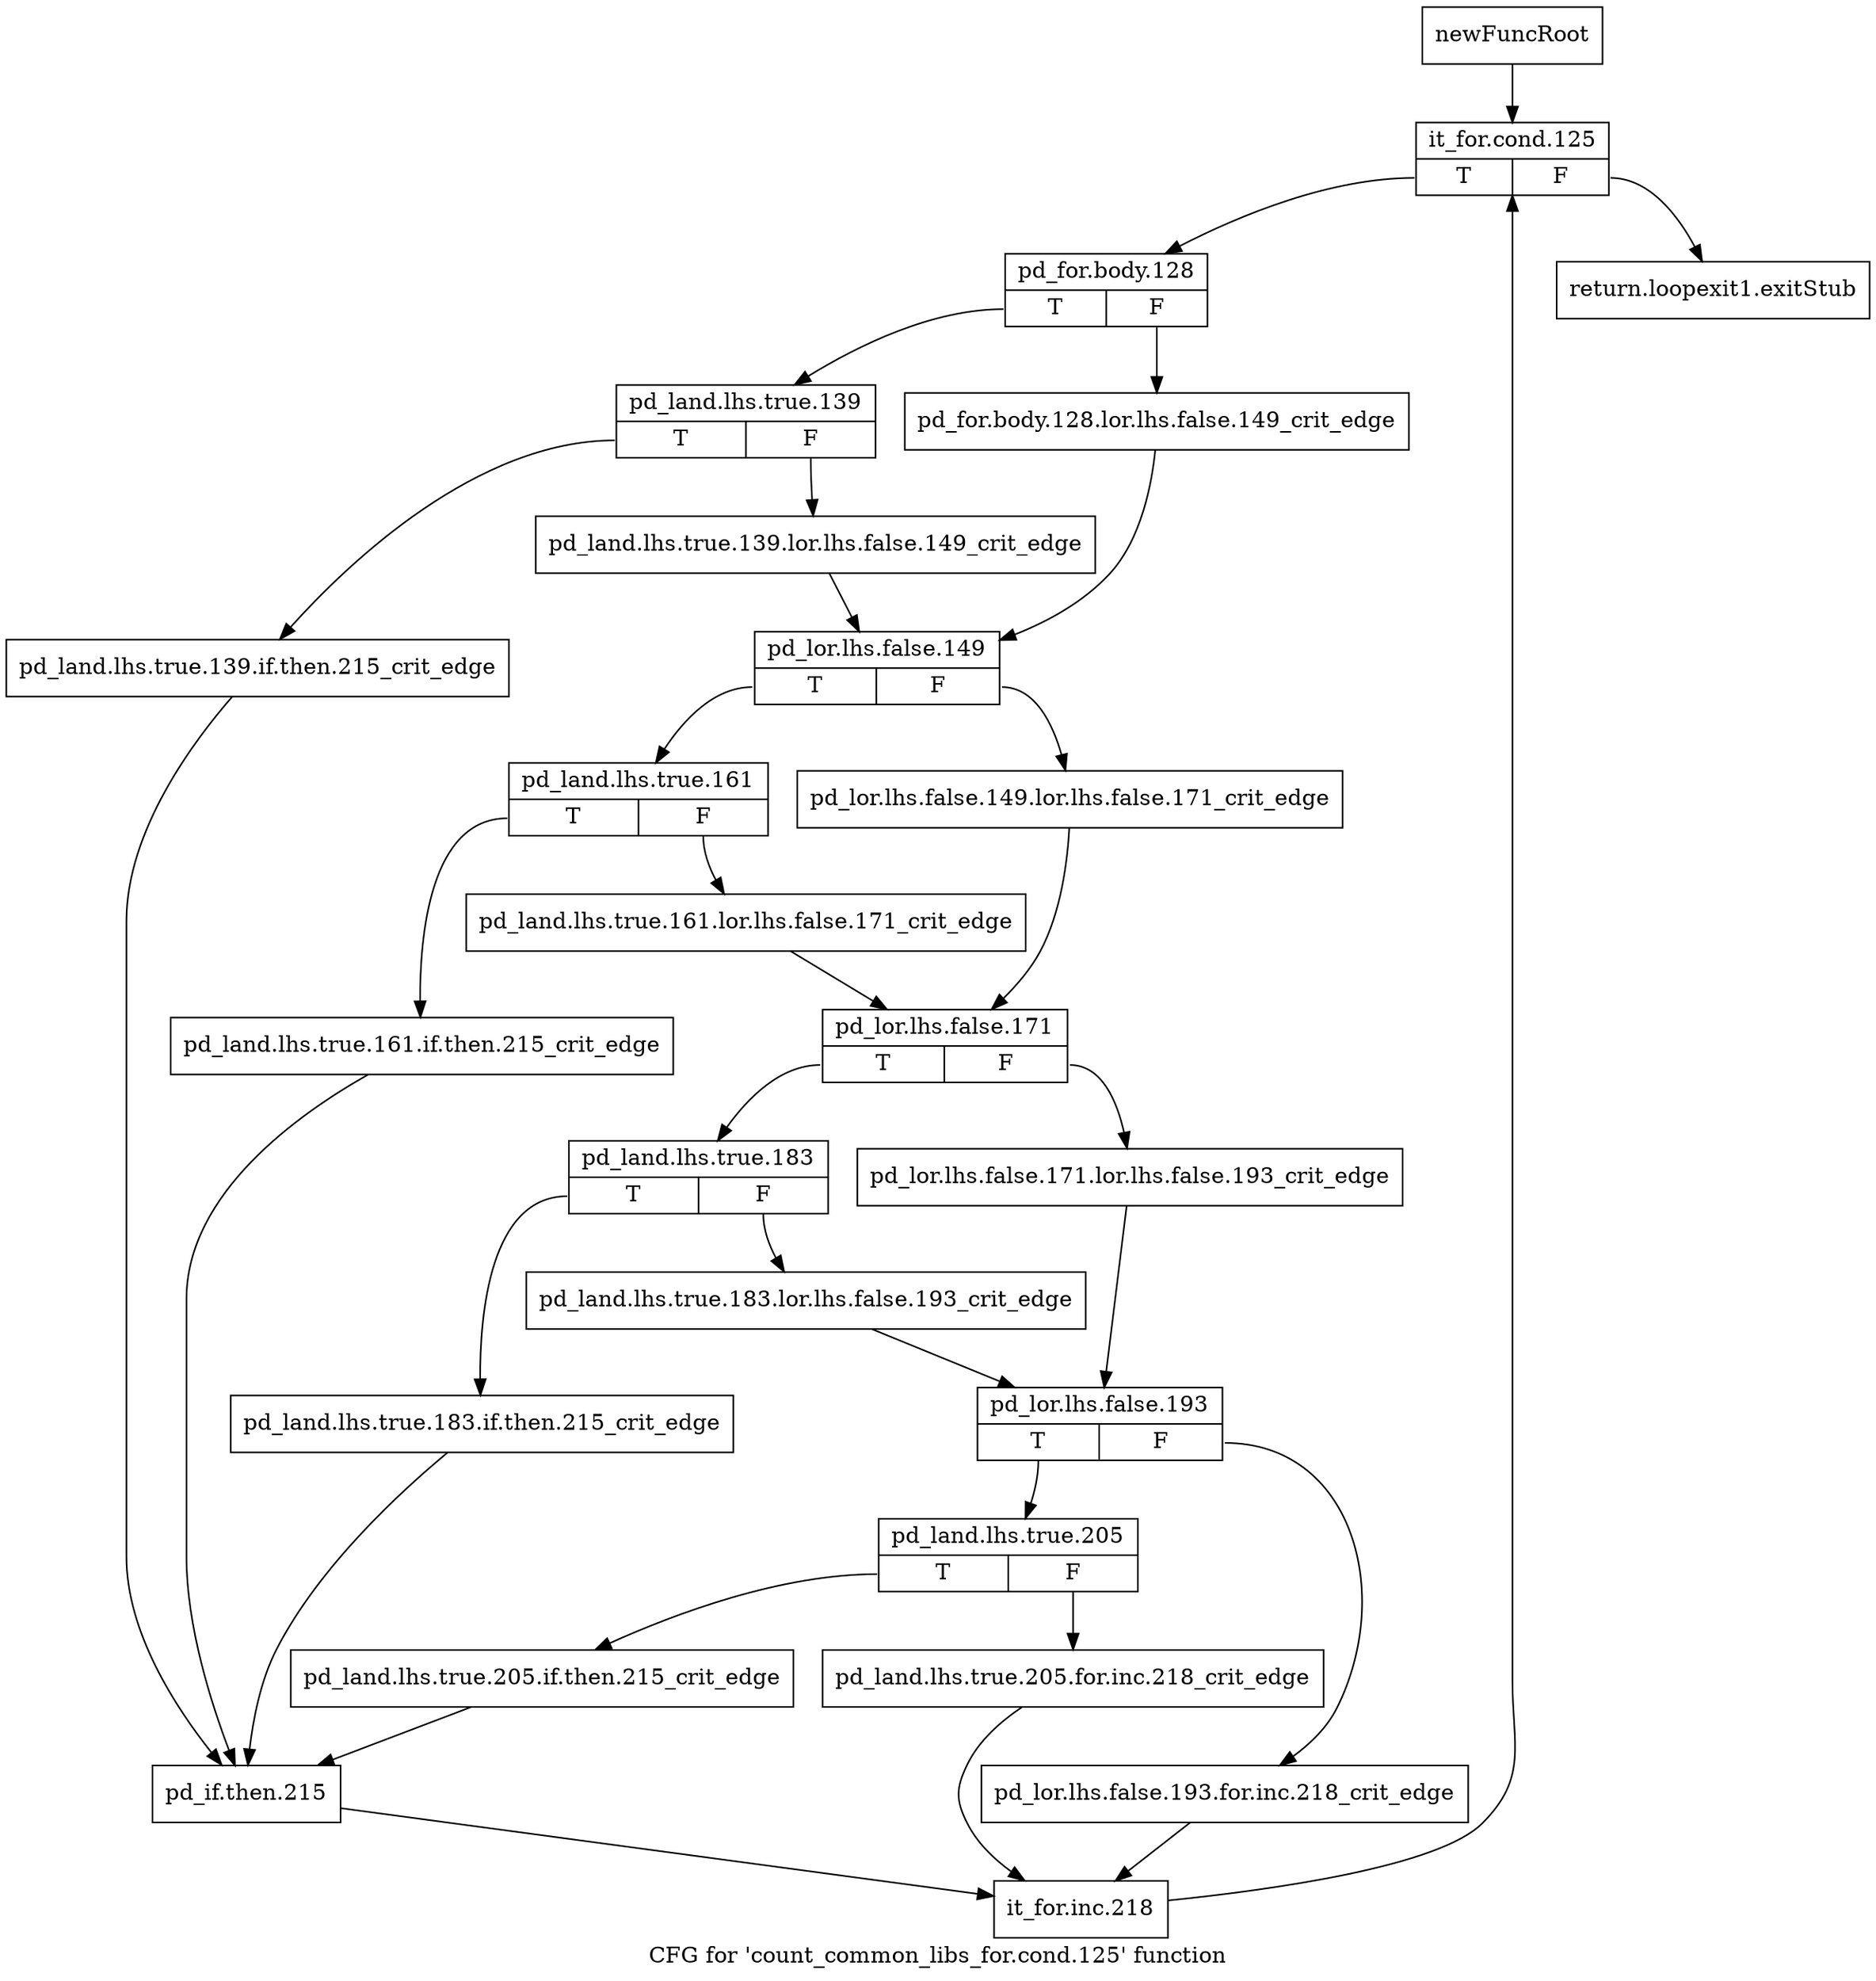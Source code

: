 digraph "CFG for 'count_common_libs_for.cond.125' function" {
	label="CFG for 'count_common_libs_for.cond.125' function";

	Node0x3df74a0 [shape=record,label="{newFuncRoot}"];
	Node0x3df74a0 -> Node0x3df7540;
	Node0x3df74f0 [shape=record,label="{return.loopexit1.exitStub}"];
	Node0x3df7540 [shape=record,label="{it_for.cond.125|{<s0>T|<s1>F}}"];
	Node0x3df7540:s0 -> Node0x3df7590;
	Node0x3df7540:s1 -> Node0x3df74f0;
	Node0x3df7590 [shape=record,label="{pd_for.body.128|{<s0>T|<s1>F}}"];
	Node0x3df7590:s0 -> Node0x3df7630;
	Node0x3df7590:s1 -> Node0x3df75e0;
	Node0x3df75e0 [shape=record,label="{pd_for.body.128.lor.lhs.false.149_crit_edge}"];
	Node0x3df75e0 -> Node0x3df76d0;
	Node0x3df7630 [shape=record,label="{pd_land.lhs.true.139|{<s0>T|<s1>F}}"];
	Node0x3df7630:s0 -> Node0x3df7b80;
	Node0x3df7630:s1 -> Node0x3df7680;
	Node0x3df7680 [shape=record,label="{pd_land.lhs.true.139.lor.lhs.false.149_crit_edge}"];
	Node0x3df7680 -> Node0x3df76d0;
	Node0x3df76d0 [shape=record,label="{pd_lor.lhs.false.149|{<s0>T|<s1>F}}"];
	Node0x3df76d0:s0 -> Node0x3df7770;
	Node0x3df76d0:s1 -> Node0x3df7720;
	Node0x3df7720 [shape=record,label="{pd_lor.lhs.false.149.lor.lhs.false.171_crit_edge}"];
	Node0x3df7720 -> Node0x3df7810;
	Node0x3df7770 [shape=record,label="{pd_land.lhs.true.161|{<s0>T|<s1>F}}"];
	Node0x3df7770:s0 -> Node0x3df7b30;
	Node0x3df7770:s1 -> Node0x3df77c0;
	Node0x3df77c0 [shape=record,label="{pd_land.lhs.true.161.lor.lhs.false.171_crit_edge}"];
	Node0x3df77c0 -> Node0x3df7810;
	Node0x3df7810 [shape=record,label="{pd_lor.lhs.false.171|{<s0>T|<s1>F}}"];
	Node0x3df7810:s0 -> Node0x3df78b0;
	Node0x3df7810:s1 -> Node0x3df7860;
	Node0x3df7860 [shape=record,label="{pd_lor.lhs.false.171.lor.lhs.false.193_crit_edge}"];
	Node0x3df7860 -> Node0x3df7950;
	Node0x3df78b0 [shape=record,label="{pd_land.lhs.true.183|{<s0>T|<s1>F}}"];
	Node0x3df78b0:s0 -> Node0x3df7ae0;
	Node0x3df78b0:s1 -> Node0x3df7900;
	Node0x3df7900 [shape=record,label="{pd_land.lhs.true.183.lor.lhs.false.193_crit_edge}"];
	Node0x3df7900 -> Node0x3df7950;
	Node0x3df7950 [shape=record,label="{pd_lor.lhs.false.193|{<s0>T|<s1>F}}"];
	Node0x3df7950:s0 -> Node0x3df79f0;
	Node0x3df7950:s1 -> Node0x3df79a0;
	Node0x3df79a0 [shape=record,label="{pd_lor.lhs.false.193.for.inc.218_crit_edge}"];
	Node0x3df79a0 -> Node0x3df7c20;
	Node0x3df79f0 [shape=record,label="{pd_land.lhs.true.205|{<s0>T|<s1>F}}"];
	Node0x3df79f0:s0 -> Node0x3df7a90;
	Node0x3df79f0:s1 -> Node0x3df7a40;
	Node0x3df7a40 [shape=record,label="{pd_land.lhs.true.205.for.inc.218_crit_edge}"];
	Node0x3df7a40 -> Node0x3df7c20;
	Node0x3df7a90 [shape=record,label="{pd_land.lhs.true.205.if.then.215_crit_edge}"];
	Node0x3df7a90 -> Node0x3df7bd0;
	Node0x3df7ae0 [shape=record,label="{pd_land.lhs.true.183.if.then.215_crit_edge}"];
	Node0x3df7ae0 -> Node0x3df7bd0;
	Node0x3df7b30 [shape=record,label="{pd_land.lhs.true.161.if.then.215_crit_edge}"];
	Node0x3df7b30 -> Node0x3df7bd0;
	Node0x3df7b80 [shape=record,label="{pd_land.lhs.true.139.if.then.215_crit_edge}"];
	Node0x3df7b80 -> Node0x3df7bd0;
	Node0x3df7bd0 [shape=record,label="{pd_if.then.215}"];
	Node0x3df7bd0 -> Node0x3df7c20;
	Node0x3df7c20 [shape=record,label="{it_for.inc.218}"];
	Node0x3df7c20 -> Node0x3df7540;
}
